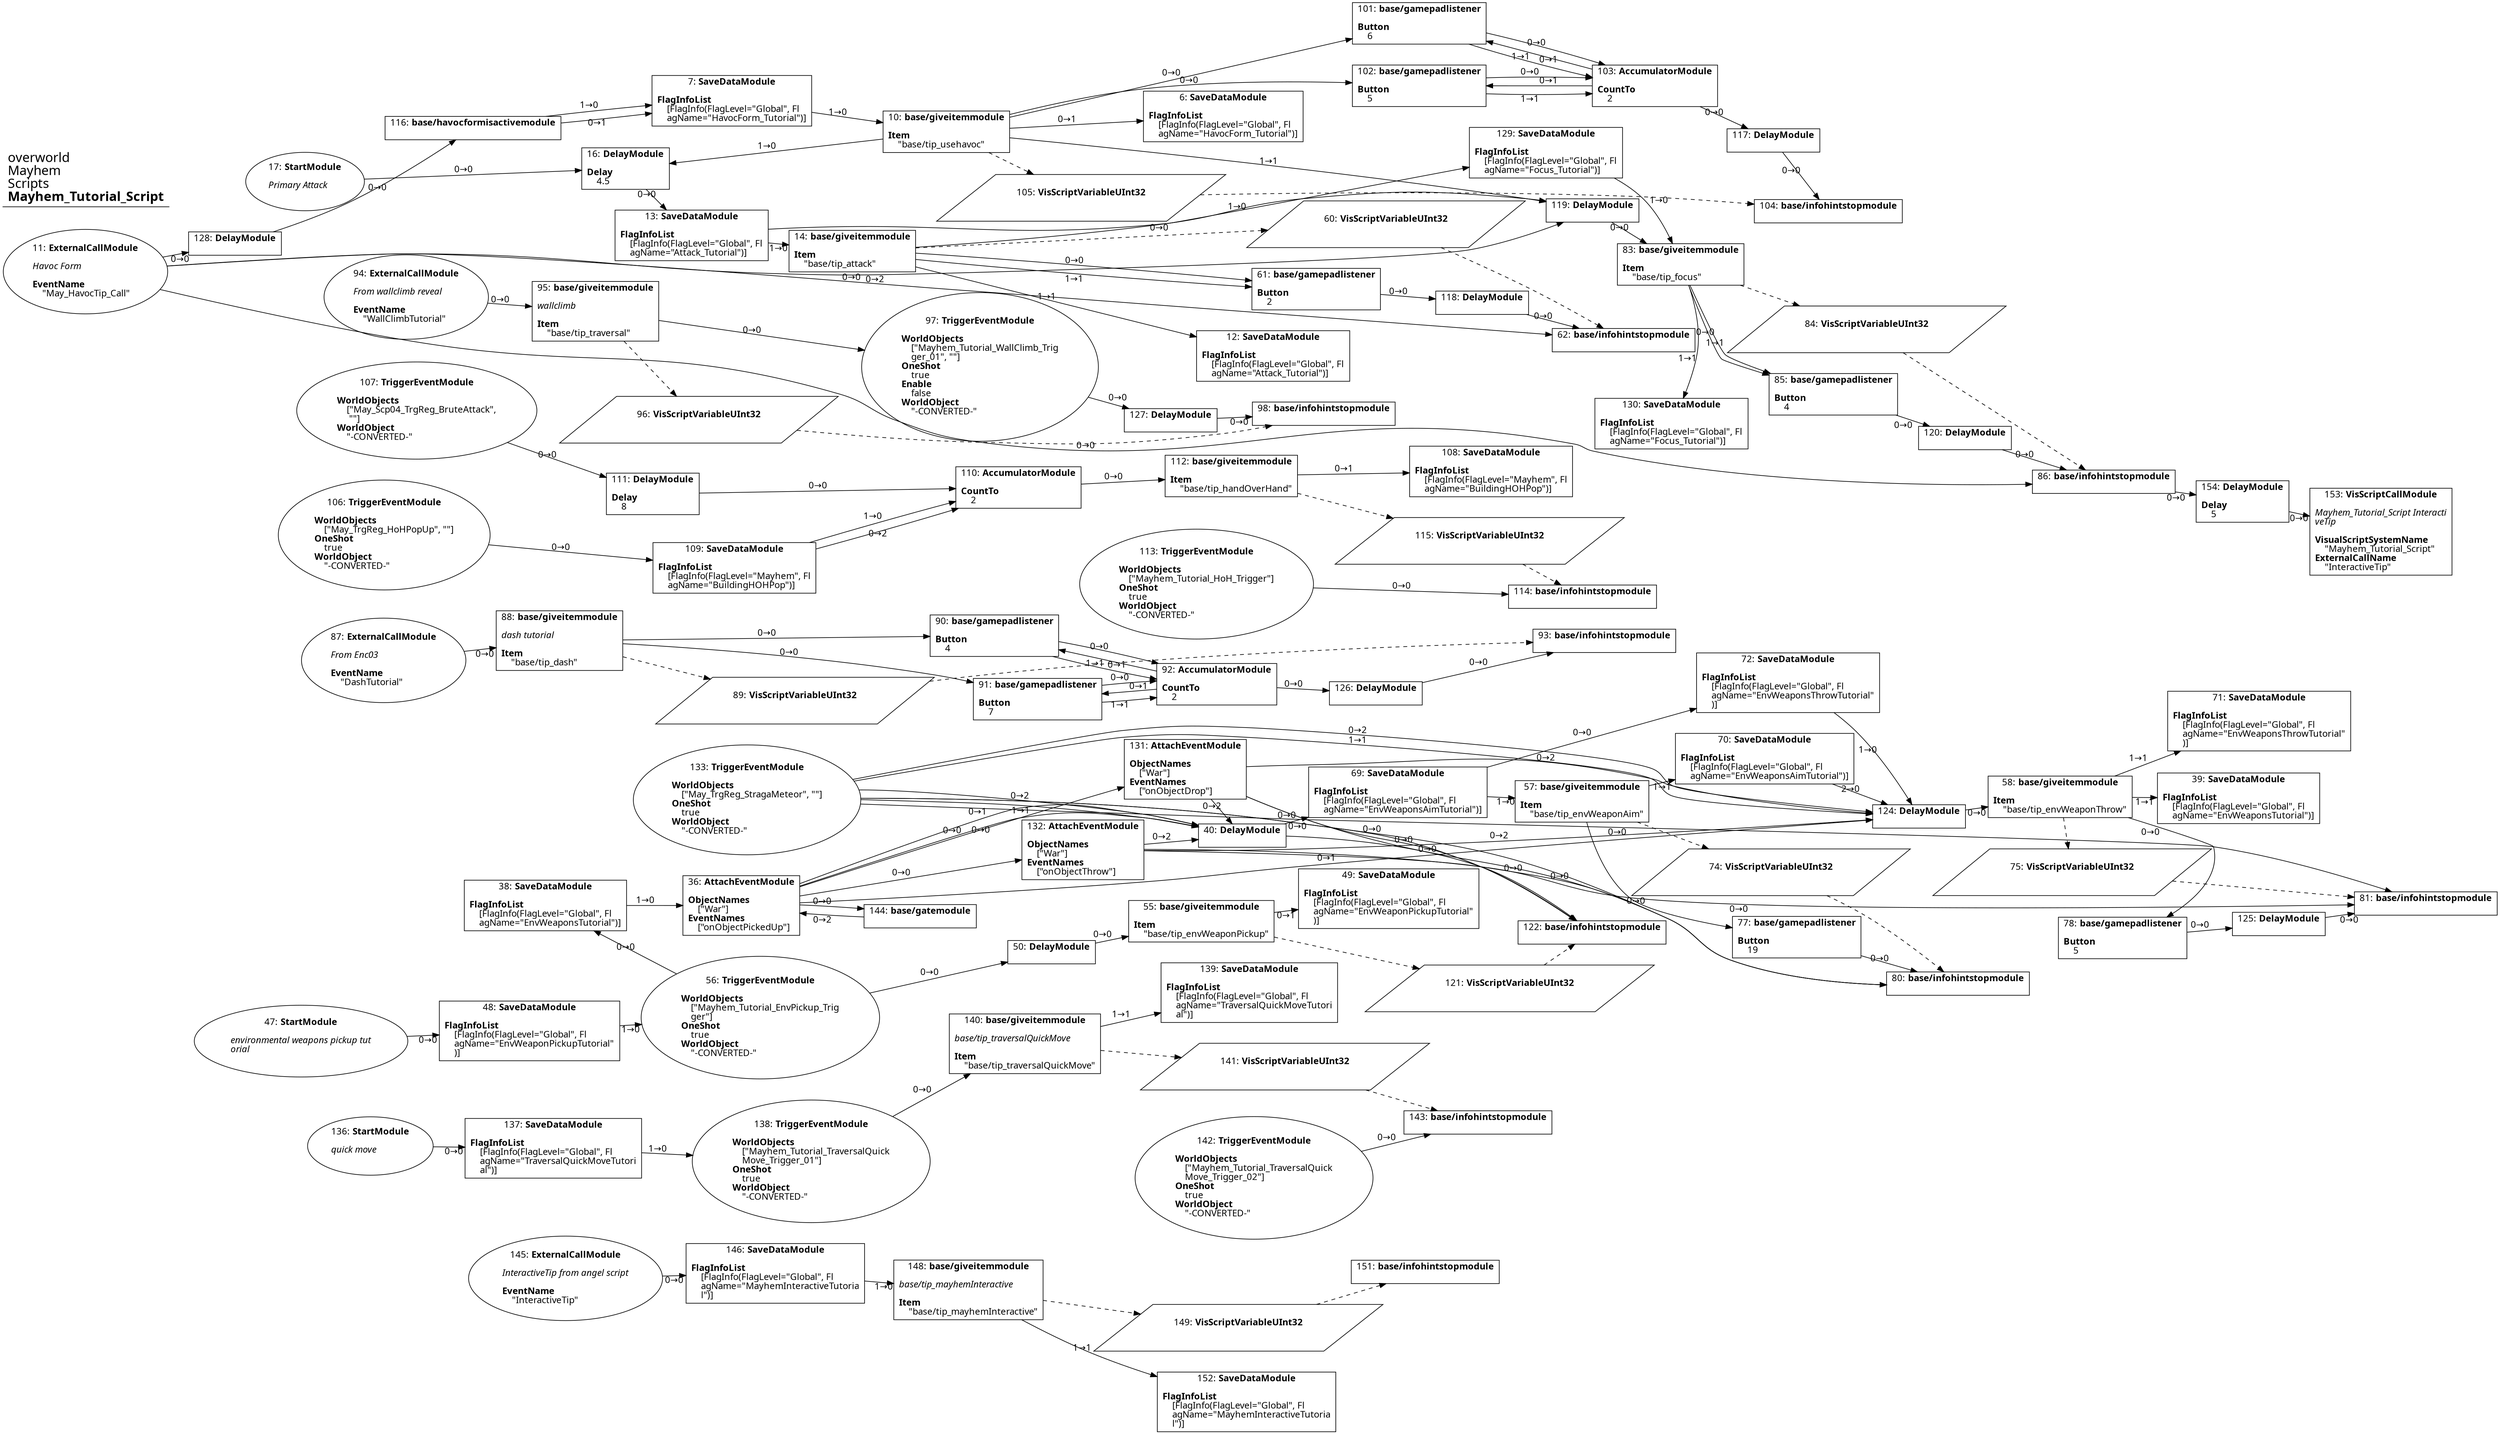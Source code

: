 digraph {
    layout = fdp;
    overlap = prism;
    sep = "+16";
    splines = spline;

    node [ shape = box ];

    graph [ fontname = "Segoe UI" ];
    node [ fontname = "Segoe UI" ];
    edge [ fontname = "Segoe UI" ];

    6 [ label = <6: <b>SaveDataModule</b><br/><br/><b>FlagInfoList</b><br align="left"/>    [FlagInfo(FlagLevel=&quot;Global&quot;, Fl<br align="left"/>    agName=&quot;HavocForm_Tutorial&quot;)]<br align="left"/>> ];
    6 [ pos = "0.703,-0.172!" ];

    7 [ label = <7: <b>SaveDataModule</b><br/><br/><b>FlagInfoList</b><br align="left"/>    [FlagInfo(FlagLevel=&quot;Global&quot;, Fl<br align="left"/>    agName=&quot;HavocForm_Tutorial&quot;)]<br align="left"/>> ];
    7 [ pos = "0.22200002,-0.172!" ];
    7 -> 10 [ label = "1→0" ];

    10 [ label = <10: <b>base/giveitemmodule</b><br/><br/><b>Item</b><br align="left"/>    &quot;base/tip_usehavoc&quot;<br align="left"/>> ];
    10 [ pos = "0.467,-0.19500001!" ];
    10 -> 6 [ label = "0→1" ];
    10 -> 101 [ label = "0→0" ];
    10 -> 102 [ label = "0→0" ];
    10 -> 119 [ label = "1→1" ];
    10 -> 16 [ label = "1→0" ];
    10 -> 105 [ style = dashed ];

    11 [ label = <11: <b>ExternalCallModule</b><br/><br/><i>Havoc Form<br align="left"/></i><br align="left"/><b>EventName</b><br align="left"/>    &quot;May_HavocTip_Call&quot;<br align="left"/>> ];
    11 [ shape = oval ]
    11 [ pos = "-0.53800005,-0.149!" ];
    11 -> 128 [ label = "0→0" ];
    11 -> 62 [ label = "0→0" ];
    11 -> 86 [ label = "0→0" ];
    11 -> 119 [ label = "0→2" ];

    12 [ label = <12: <b>SaveDataModule</b><br/><br/><b>FlagInfoList</b><br align="left"/>    [FlagInfo(FlagLevel=&quot;Global&quot;, Fl<br align="left"/>    agName=&quot;Attack_Tutorial&quot;)]<br align="left"/>> ];
    12 [ pos = "0.97700006,-0.81700003!" ];

    13 [ label = <13: <b>SaveDataModule</b><br/><br/><b>FlagInfoList</b><br align="left"/>    [FlagInfo(FlagLevel=&quot;Global&quot;, Fl<br align="left"/>    agName=&quot;Attack_Tutorial&quot;)]<br align="left"/>> ];
    13 [ pos = "0.33200002,-0.49100003!" ];
    13 -> 14 [ label = "1→0" ];
    13 -> 129 [ label = "0→0" ];

    14 [ label = <14: <b>base/giveitemmodule</b><br/><br/><b>Item</b><br align="left"/>    &quot;base/tip_attack&quot;<br align="left"/>> ];
    14 [ pos = "0.628,-0.51500005!" ];
    14 -> 61 [ label = "0→0" ];
    14 -> 61 [ label = "1→1" ];
    14 -> 119 [ label = "1→0" ];
    14 -> 12 [ label = "1→1" ];
    14 -> 60 [ style = dashed ];

    16 [ label = <16: <b>DelayModule</b><br/><br/><b>Delay</b><br align="left"/>    4.5<br align="left"/>> ];
    16 [ pos = "0.17400001,-0.492!" ];
    16 -> 13 [ label = "0→0" ];

    17 [ label = <17: <b>StartModule</b><br/><br/><i>Primary Attack<br align="left"/></i><br align="left"/>> ];
    17 [ shape = oval ]
    17 [ pos = "-0.010000001,-0.49100003!" ];
    17 -> 16 [ label = "0→0" ];

    36 [ label = <36: <b>AttachEventModule</b><br/><br/><b>ObjectNames</b><br align="left"/>    [&quot;War&quot;]<br align="left"/><b>EventNames</b><br align="left"/>    [&quot;onObjectPickedUp&quot;]<br align="left"/>> ];
    36 [ pos = "0.48900002,-2.913!" ];
    36 -> 131 [ label = "0→0" ];
    36 -> 132 [ label = "0→0" ];
    36 -> 40 [ label = "0→1" ];
    36 -> 124 [ label = "0→1" ];
    36 -> 40 [ label = "0→0" ];
    36 -> 144 [ label = "0→0" ];

    38 [ label = <38: <b>SaveDataModule</b><br/><br/><b>FlagInfoList</b><br align="left"/>    [FlagInfo(FlagLevel=&quot;Global&quot;, Fl<br align="left"/>    agName=&quot;EnvWeaponsTutorial&quot;)]<br align="left"/>> ];
    38 [ pos = "0.273,-2.89!" ];
    38 -> 36 [ label = "1→0" ];

    39 [ label = <39: <b>SaveDataModule</b><br/><br/><b>FlagInfoList</b><br align="left"/>    [FlagInfo(FlagLevel=&quot;Global&quot;, Fl<br align="left"/>    agName=&quot;EnvWeaponsTutorial&quot;)]<br align="left"/>> ];
    39 [ pos = "3.193,-2.982!" ];

    40 [ label = <40: <b>DelayModule</b><br/><br/>> ];
    40 [ pos = "1.3390001,-2.914!" ];
    40 -> 69 [ label = "0→0" ];
    40 -> 122 [ label = "0→0" ];

    47 [ label = <47: <b>StartModule</b><br/><br/><i>environmental weapons pickup tut<br align="left"/>orial<br align="left"/></i><br align="left"/>> ];
    47 [ shape = oval ]
    47 [ pos = "0.102000006,-3.107!" ];
    47 -> 48 [ label = "0→0" ];

    48 [ label = <48: <b>SaveDataModule</b><br/><br/><b>FlagInfoList</b><br align="left"/>    [FlagInfo(FlagLevel=&quot;Global&quot;, Fl<br align="left"/>    agName=&quot;EnvWeaponPickupTutorial&quot;<br align="left"/>    )]<br align="left"/>> ];
    48 [ pos = "0.291,-3.107!" ];
    48 -> 56 [ label = "1→0" ];

    49 [ label = <49: <b>SaveDataModule</b><br/><br/><b>FlagInfoList</b><br align="left"/>    [FlagInfo(FlagLevel=&quot;Global&quot;, Fl<br align="left"/>    agName=&quot;EnvWeaponPickupTutorial&quot;<br align="left"/>    )]<br align="left"/>> ];
    49 [ pos = "1.496,-3.104!" ];

    50 [ label = <50: <b>DelayModule</b><br/><br/>> ];
    50 [ pos = "1.1340001,-3.1290002!" ];
    50 -> 55 [ label = "0→0" ];

    55 [ label = <55: <b>base/giveitemmodule</b><br/><br/><b>Item</b><br align="left"/>    &quot;base/tip_envWeaponPickup&quot;<br align="left"/>> ];
    55 [ pos = "1.3110001,-3.1280003!" ];
    55 -> 49 [ label = "0→1" ];
    55 -> 121 [ style = dashed ];

    56 [ label = <56: <b>TriggerEventModule</b><br/><br/><b>WorldObjects</b><br align="left"/>    [&quot;Mayhem_Tutorial_EnvPickup_Trig<br align="left"/>    ger&quot;]<br align="left"/><b>OneShot</b><br align="left"/>    true<br align="left"/><b>WorldObject</b><br align="left"/>    &quot;-CONVERTED-&quot;<br align="left"/>> ];
    56 [ shape = oval ]
    56 [ pos = "0.50200003,-3.1290002!" ];
    56 -> 50 [ label = "0→0" ];
    56 -> 38 [ label = "0→0" ];

    57 [ label = <57: <b>base/giveitemmodule</b><br/><br/><b>Item</b><br align="left"/>    &quot;base/tip_envWeaponAim&quot;<br align="left"/>> ];
    57 [ pos = "2.1990001,-2.9580002!" ];
    57 -> 70 [ label = "1→1" ];
    57 -> 77 [ label = "0→0" ];
    57 -> 74 [ style = dashed ];

    58 [ label = <58: <b>base/giveitemmodule</b><br/><br/><b>Item</b><br align="left"/>    &quot;base/tip_envWeaponThrow&quot;<br align="left"/>> ];
    58 [ pos = "2.8490002,-3.0040002!" ];
    58 -> 39 [ label = "1→1" ];
    58 -> 71 [ label = "1→1" ];
    58 -> 78 [ label = "0→0" ];
    58 -> 75 [ style = dashed ];

    60 [ label = <60: <b>VisScriptVariableUInt32</b><br/><br/>> ];
    60 [ shape = parallelogram ]
    60 [ pos = "0.984,-0.58900005!" ];

    61 [ label = <61: <b>base/gamepadlistener</b><br/><br/><b>Button</b><br align="left"/>    2<br align="left"/>> ];
    61 [ pos = "0.96500003,-0.70000005!" ];
    61 -> 118 [ label = "0→0" ];

    62 [ label = <62: <b>base/infohintstopmodule</b><br/><br/>> ];
    62 [ pos = "1.381,-0.70000005!" ];
    60 -> 62 [ style = dashed ];

    69 [ label = <69: <b>SaveDataModule</b><br/><br/><b>FlagInfoList</b><br align="left"/>    [FlagInfo(FlagLevel=&quot;Global&quot;, Fl<br align="left"/>    agName=&quot;EnvWeaponsAimTutorial&quot;)]<br align="left"/>> ];
    69 [ pos = "1.5300001,-2.914!" ];
    69 -> 72 [ label = "0→0" ];
    69 -> 57 [ label = "1→0" ];

    70 [ label = <70: <b>SaveDataModule</b><br/><br/><b>FlagInfoList</b><br align="left"/>    [FlagInfo(FlagLevel=&quot;Global&quot;, Fl<br align="left"/>    agName=&quot;EnvWeaponsAimTutorial&quot;)]<br align="left"/>> ];
    70 [ pos = "2.4020002,-2.9350002!" ];
    70 -> 124 [ label = "2→0" ];

    71 [ label = <71: <b>SaveDataModule</b><br/><br/><b>FlagInfoList</b><br align="left"/>    [FlagInfo(FlagLevel=&quot;Global&quot;, Fl<br align="left"/>    agName=&quot;EnvWeaponsThrowTutorial&quot;<br align="left"/>    )]<br align="left"/>> ];
    71 [ pos = "3.236,-2.8190002!" ];

    72 [ label = <72: <b>SaveDataModule</b><br/><br/><b>FlagInfoList</b><br align="left"/>    [FlagInfo(FlagLevel=&quot;Global&quot;, Fl<br align="left"/>    agName=&quot;EnvWeaponsThrowTutorial&quot;<br align="left"/>    )]<br align="left"/>> ];
    72 [ pos = "2.4,-2.7600002!" ];
    72 -> 124 [ label = "1→0" ];

    74 [ label = <74: <b>VisScriptVariableUInt32</b><br/><br/>> ];
    74 [ shape = parallelogram ]
    74 [ pos = "2.3720002,-3.1330001!" ];

    75 [ label = <75: <b>VisScriptVariableUInt32</b><br/><br/>> ];
    75 [ shape = parallelogram ]
    75 [ pos = "3.0470002,-3.153!" ];

    77 [ label = <77: <b>base/gamepadlistener</b><br/><br/><b>Button</b><br align="left"/>    19<br align="left"/>> ];
    77 [ pos = "2.446,-3.2370002!" ];
    77 -> 80 [ label = "0→0" ];

    78 [ label = <78: <b>base/gamepadlistener</b><br/><br/><b>Button</b><br align="left"/>    5<br align="left"/>> ];
    78 [ pos = "3.121,-3.233!" ];
    78 -> 125 [ label = "0→0" ];

    80 [ label = <80: <b>base/infohintstopmodule</b><br/><br/>> ];
    80 [ pos = "2.7810001,-3.3650002!" ];
    74 -> 80 [ style = dashed ];

    81 [ label = <81: <b>base/infohintstopmodule</b><br/><br/>> ];
    81 [ pos = "3.6320002,-3.232!" ];
    75 -> 81 [ style = dashed ];

    83 [ label = <83: <b>base/giveitemmodule</b><br/><br/><b>Item</b><br align="left"/>    &quot;base/tip_focus&quot;<br align="left"/>> ];
    83 [ pos = "1.4130001,-0.53800005!" ];
    83 -> 85 [ label = "0→0" ];
    83 -> 85 [ label = "1→1" ];
    83 -> 130 [ label = "1→1" ];
    83 -> 84 [ style = dashed ];

    84 [ label = <84: <b>VisScriptVariableUInt32</b><br/><br/>> ];
    84 [ shape = parallelogram ]
    84 [ pos = "1.769,-0.61200005!" ];

    85 [ label = <85: <b>base/gamepadlistener</b><br/><br/><b>Button</b><br align="left"/>    4<br align="left"/>> ];
    85 [ pos = "1.7500001,-0.72300005!" ];
    85 -> 120 [ label = "0→0" ];

    86 [ label = <86: <b>base/infohintstopmodule</b><br/><br/>> ];
    86 [ pos = "2.2340002,-0.72300005!" ];
    86 -> 154 [ label = "0→0" ];
    84 -> 86 [ style = dashed ];

    87 [ label = <87: <b>ExternalCallModule</b><br/><br/><i>From Enc03<br align="left"/></i><br align="left"/><b>EventName</b><br align="left"/>    &quot;DashTutorial&quot;<br align="left"/>> ];
    87 [ shape = oval ]
    87 [ pos = "0.21100001,-1.9740001!" ];
    87 -> 88 [ label = "0→0" ];

    88 [ label = <88: <b>base/giveitemmodule</b><br/><br/><i>dash tutorial<br align="left"/></i><br align="left"/><b>Item</b><br align="left"/>    &quot;base/tip_dash&quot;<br align="left"/>> ];
    88 [ pos = "0.43800002,-1.973!" ];
    88 -> 90 [ label = "0→0" ];
    88 -> 91 [ label = "0→0" ];
    88 -> 89 [ style = dashed ];

    89 [ label = <89: <b>VisScriptVariableUInt32</b><br/><br/>> ];
    89 [ shape = parallelogram ]
    89 [ pos = "0.6,-2.0470002!" ];

    90 [ label = <90: <b>base/gamepadlistener</b><br/><br/><b>Button</b><br align="left"/>    4<br align="left"/>> ];
    90 [ pos = "0.82400006,-1.922!" ];
    90 -> 92 [ label = "0→0" ];
    90 -> 92 [ label = "1→1" ];

    91 [ label = <91: <b>base/gamepadlistener</b><br/><br/><b>Button</b><br align="left"/>    7<br align="left"/>> ];
    91 [ pos = "0.82600003,-2.035!" ];
    91 -> 92 [ label = "0→0" ];
    91 -> 92 [ label = "1→1" ];

    92 [ label = <92: <b>AccumulatorModule</b><br/><br/><b>CountTo</b><br align="left"/>    2<br align="left"/>> ];
    92 [ pos = "1.1010001,-1.9890001!" ];
    92 -> 90 [ label = "0→1" ];
    92 -> 91 [ label = "0→1" ];
    92 -> 126 [ label = "0→0" ];

    93 [ label = <93: <b>base/infohintstopmodule</b><br/><br/>> ];
    93 [ pos = "1.5680001,-2.226!" ];
    89 -> 93 [ style = dashed ];

    94 [ label = <94: <b>ExternalCallModule</b><br/><br/><i>From wallclimb reveal<br align="left"/></i><br align="left"/><b>EventName</b><br align="left"/>    &quot;WallClimbTutorial&quot;<br align="left"/>> ];
    94 [ shape = oval ]
    94 [ pos = "0.141,-1.1880001!" ];
    94 -> 95 [ label = "0→0" ];

    95 [ label = <95: <b>base/giveitemmodule</b><br/><br/><i>wallclimb<br align="left"/></i><br align="left"/><b>Item</b><br align="left"/>    &quot;base/tip_traversal&quot;<br align="left"/>> ];
    95 [ pos = "0.397,-1.1880001!" ];
    95 -> 97 [ label = "0→0" ];
    95 -> 96 [ style = dashed ];

    96 [ label = <96: <b>VisScriptVariableUInt32</b><br/><br/>> ];
    96 [ shape = parallelogram ]
    96 [ pos = "0.563,-1.261!" ];

    97 [ label = <97: <b>TriggerEventModule</b><br/><br/><b>WorldObjects</b><br align="left"/>    [&quot;Mayhem_Tutorial_WallClimb_Trig<br align="left"/>    ger_01&quot;, &quot;&quot;]<br align="left"/><b>OneShot</b><br align="left"/>    true<br align="left"/><b>Enable</b><br align="left"/>    false<br align="left"/><b>WorldObject</b><br align="left"/>    &quot;-CONVERTED-&quot;<br align="left"/>> ];
    97 [ shape = oval ]
    97 [ pos = "0.71300006,-1.1850001!" ];
    97 -> 127 [ label = "0→0" ];

    98 [ label = <98: <b>base/infohintstopmodule</b><br/><br/>> ];
    98 [ pos = "1.1650001,-1.1860001!" ];
    96 -> 98 [ style = dashed ];

    101 [ label = <101: <b>base/gamepadlistener</b><br/><br/><b>Button</b><br align="left"/>    6<br align="left"/>> ];
    101 [ pos = "0.934,0.027!" ];
    101 -> 103 [ label = "0→0" ];
    101 -> 103 [ label = "1→1" ];

    102 [ label = <102: <b>base/gamepadlistener</b><br/><br/><b>Button</b><br align="left"/>    5<br align="left"/>> ];
    102 [ pos = "0.93600005,-0.086!" ];
    102 -> 103 [ label = "0→0" ];
    102 -> 103 [ label = "1→1" ];

    103 [ label = <103: <b>AccumulatorModule</b><br/><br/><b>CountTo</b><br align="left"/>    2<br align="left"/>> ];
    103 [ pos = "1.2110001,-0.040000003!" ];
    103 -> 101 [ label = "0→1" ];
    103 -> 102 [ label = "0→1" ];
    103 -> 117 [ label = "0→0" ];

    104 [ label = <104: <b>base/infohintstopmodule</b><br/><br/>> ];
    104 [ pos = "1.6610001,-0.27100003!" ];
    105 -> 104 [ style = dashed ];

    105 [ label = <105: <b>VisScriptVariableUInt32</b><br/><br/>> ];
    105 [ shape = parallelogram ]
    105 [ pos = "0.63900006,-0.321!" ];

    106 [ label = <106: <b>TriggerEventModule</b><br/><br/><b>WorldObjects</b><br align="left"/>    [&quot;May_TrgReg_HoHPopUp&quot;, &quot;&quot;]<br align="left"/><b>OneShot</b><br align="left"/>    true<br align="left"/><b>WorldObject</b><br align="left"/>    &quot;-CONVERTED-&quot;<br align="left"/>> ];
    106 [ shape = oval ]
    106 [ pos = "0.18800001,-1.6630001!" ];
    106 -> 109 [ label = "0→0" ];

    107 [ label = <107: <b>TriggerEventModule</b><br/><br/><b>WorldObjects</b><br align="left"/>    [&quot;May_Scp04_TrgReg_BruteAttack&quot;,<br align="left"/>     &quot;&quot;]<br align="left"/><b>WorldObject</b><br align="left"/>    &quot;-CONVERTED-&quot;<br align="left"/>> ];
    107 [ shape = oval ]
    107 [ pos = "0.17500001,-1.429!" ];
    107 -> 111 [ label = "0→0" ];

    108 [ label = <108: <b>SaveDataModule</b><br/><br/><b>FlagInfoList</b><br align="left"/>    [FlagInfo(FlagLevel=&quot;Mayhem&quot;, Fl<br align="left"/>    agName=&quot;BuildingHOHPop&quot;)]<br align="left"/>> ];
    108 [ pos = "1.264,-1.4020001!" ];

    109 [ label = <109: <b>SaveDataModule</b><br/><br/><b>FlagInfoList</b><br align="left"/>    [FlagInfo(FlagLevel=&quot;Mayhem&quot;, Fl<br align="left"/>    agName=&quot;BuildingHOHPop&quot;)]<br align="left"/>> ];
    109 [ pos = "0.51100004,-1.6620001!" ];
    109 -> 110 [ label = "1→0" ];
    109 -> 110 [ label = "0→2" ];

    110 [ label = <110: <b>AccumulatorModule</b><br/><br/><b>CountTo</b><br align="left"/>    2<br align="left"/>> ];
    110 [ pos = "0.786,-1.4250001!" ];
    110 -> 112 [ label = "0→0" ];

    111 [ label = <111: <b>DelayModule</b><br/><br/><b>Delay</b><br align="left"/>    8<br align="left"/>> ];
    111 [ pos = "0.483,-1.4350001!" ];
    111 -> 110 [ label = "0→0" ];

    112 [ label = <112: <b>base/giveitemmodule</b><br/><br/><b>Item</b><br align="left"/>    &quot;base/tip_handOverHand&quot;<br align="left"/>> ];
    112 [ pos = "1.042,-1.4250001!" ];
    112 -> 108 [ label = "0→1" ];
    112 -> 115 [ style = dashed ];

    113 [ label = <113: <b>TriggerEventModule</b><br/><br/><b>WorldObjects</b><br align="left"/>    [&quot;Mayhem_Tutorial_HoH_Trigger&quot;]<br align="left"/><b>OneShot</b><br align="left"/>    true<br align="left"/><b>WorldObject</b><br align="left"/>    &quot;-CONVERTED-&quot;<br align="left"/>> ];
    113 [ shape = oval ]
    113 [ pos = "1.0710001,-1.641!" ];
    113 -> 114 [ label = "0→0" ];

    114 [ label = <114: <b>base/infohintstopmodule</b><br/><br/>> ];
    114 [ pos = "1.4250001,-1.641!" ];
    115 -> 114 [ style = dashed ];

    115 [ label = <115: <b>VisScriptVariableUInt32</b><br/><br/>> ];
    115 [ shape = parallelogram ]
    115 [ pos = "1.24,-1.565!" ];

    116 [ label = <116: <b>base/havocformisactivemodule</b><br/><br/>> ];
    116 [ pos = "-0.047000002,-0.149!" ];
    116 -> 7 [ label = "1→0" ];
    116 -> 7 [ label = "0→1" ];

    117 [ label = <117: <b>DelayModule</b><br/><br/>> ];
    117 [ pos = "1.4560001,-0.14!" ];
    117 -> 104 [ label = "0→0" ];

    118 [ label = <118: <b>DelayModule</b><br/><br/>> ];
    118 [ pos = "1.197,-0.69900006!" ];
    118 -> 62 [ label = "0→0" ];

    119 [ label = <119: <b>DelayModule</b><br/><br/>> ];
    119 [ pos = "1.182,-0.49!" ];
    119 -> 83 [ label = "0→0" ];

    120 [ label = <120: <b>DelayModule</b><br/><br/>> ];
    120 [ pos = "2.02,-0.72400004!" ];
    120 -> 86 [ label = "0→0" ];

    121 [ label = <121: <b>VisScriptVariableUInt32</b><br/><br/>> ];
    121 [ shape = parallelogram ]
    121 [ pos = "1.4900001,-3.3730001!" ];

    122 [ label = <122: <b>base/infohintstopmodule</b><br/><br/>> ];
    122 [ pos = "1.6620001,-3.321!" ];
    121 -> 122 [ style = dashed ];

    124 [ label = <124: <b>DelayModule</b><br/><br/>> ];
    124 [ pos = "2.637,-3.0040002!" ];
    124 -> 58 [ label = "0→0" ];

    125 [ label = <125: <b>DelayModule</b><br/><br/>> ];
    125 [ pos = "3.3790002,-3.232!" ];
    125 -> 81 [ label = "0→0" ];

    126 [ label = <126: <b>DelayModule</b><br/><br/>> ];
    126 [ pos = "1.378,-2.226!" ];
    126 -> 93 [ label = "0→0" ];

    127 [ label = <127: <b>DelayModule</b><br/><br/>> ];
    127 [ pos = "0.97400004,-1.1850001!" ];
    127 -> 98 [ label = "0→0" ];

    128 [ label = <128: <b>DelayModule</b><br/><br/>> ];
    128 [ pos = "-0.257,-0.149!" ];
    128 -> 116 [ label = "0→0" ];

    129 [ label = <129: <b>SaveDataModule</b><br/><br/><b>FlagInfoList</b><br align="left"/>    [FlagInfo(FlagLevel=&quot;Global&quot;, Fl<br align="left"/>    agName=&quot;Focus_Tutorial&quot;)]<br align="left"/>> ];
    129 [ pos = "1.1680001,-0.349!" ];
    129 -> 83 [ label = "1→0" ];

    130 [ label = <130: <b>SaveDataModule</b><br/><br/><b>FlagInfoList</b><br align="left"/>    [FlagInfo(FlagLevel=&quot;Global&quot;, Fl<br align="left"/>    agName=&quot;Focus_Tutorial&quot;)]<br align="left"/>> ];
    130 [ pos = "1.5740001,-0.80100006!" ];

    131 [ label = <131: <b>AttachEventModule</b><br/><br/><b>ObjectNames</b><br align="left"/>    [&quot;War&quot;]<br align="left"/><b>EventNames</b><br align="left"/>    [&quot;onObjectDrop&quot;]<br align="left"/>> ];
    131 [ pos = "1.067,-2.5660002!" ];
    131 -> 40 [ label = "0→2" ];
    131 -> 124 [ label = "0→2" ];
    131 -> 122 [ label = "0→0" ];
    131 -> 80 [ label = "0→0" ];

    132 [ label = <132: <b>AttachEventModule</b><br/><br/><b>ObjectNames</b><br align="left"/>    [&quot;War&quot;]<br align="left"/><b>EventNames</b><br align="left"/>    [&quot;onObjectThrow&quot;]<br align="left"/>> ];
    132 [ pos = "1.07,-2.7!" ];
    132 -> 40 [ label = "0→2" ];
    132 -> 124 [ label = "0→2" ];
    132 -> 80 [ label = "0→0" ];
    132 -> 81 [ label = "0→0" ];

    133 [ label = <133: <b>TriggerEventModule</b><br/><br/><b>WorldObjects</b><br align="left"/>    [&quot;May_TrgReg_StragaMeteor&quot;, &quot;&quot;]<br align="left"/><b>OneShot</b><br align="left"/>    true<br align="left"/><b>WorldObject</b><br align="left"/>    &quot;-CONVERTED-&quot;<br align="left"/>> ];
    133 [ shape = oval ]
    133 [ pos = "0.507,-2.6720002!" ];
    133 -> 40 [ label = "0→2" ];
    133 -> 40 [ label = "1→1" ];
    133 -> 124 [ label = "0→2" ];
    133 -> 124 [ label = "1→1" ];
    133 -> 122 [ label = "0→0" ];
    133 -> 80 [ label = "0→0" ];
    133 -> 81 [ label = "0→0" ];

    136 [ label = <136: <b>StartModule</b><br/><br/><i>quick move<br align="left"/></i><br align="left"/>> ];
    136 [ shape = oval ]
    136 [ pos = "0.034,-3.3190002!" ];
    136 -> 137 [ label = "0→0" ];

    137 [ label = <137: <b>SaveDataModule</b><br/><br/><b>FlagInfoList</b><br align="left"/>    [FlagInfo(FlagLevel=&quot;Global&quot;, Fl<br align="left"/>    agName=&quot;TraversalQuickMoveTutori<br align="left"/>    al&quot;)]<br align="left"/>> ];
    137 [ pos = "0.305,-3.328!" ];
    137 -> 138 [ label = "1→0" ];

    138 [ label = <138: <b>TriggerEventModule</b><br/><br/><b>WorldObjects</b><br align="left"/>    [&quot;Mayhem_Tutorial_TraversalQuick<br align="left"/>    Move_Trigger_01&quot;]<br align="left"/><b>OneShot</b><br align="left"/>    true<br align="left"/><b>WorldObject</b><br align="left"/>    &quot;-CONVERTED-&quot;<br align="left"/>> ];
    138 [ shape = oval ]
    138 [ pos = "0.517,-3.351!" ];
    138 -> 140 [ label = "0→0" ];

    139 [ label = <139: <b>SaveDataModule</b><br/><br/><b>FlagInfoList</b><br align="left"/>    [FlagInfo(FlagLevel=&quot;Global&quot;, Fl<br align="left"/>    agName=&quot;TraversalQuickMoveTutori<br align="left"/>    al&quot;)]<br align="left"/>> ];
    139 [ pos = "1.105,-3.351!" ];

    140 [ label = <140: <b>base/giveitemmodule</b><br/><br/><i>base/tip_traversalQuickMove<br align="left"/></i><br align="left"/><b>Item</b><br align="left"/>    &quot;base/tip_traversalQuickMove&quot;<br align="left"/>> ];
    140 [ pos = "0.768,-3.351!" ];
    140 -> 139 [ label = "1→1" ];
    140 -> 141 [ style = dashed ];

    141 [ label = <141: <b>VisScriptVariableUInt32</b><br/><br/>> ];
    141 [ shape = parallelogram ]
    141 [ pos = "0.92700005,-3.4250002!" ];

    142 [ label = <142: <b>TriggerEventModule</b><br/><br/><b>WorldObjects</b><br align="left"/>    [&quot;Mayhem_Tutorial_TraversalQuick<br align="left"/>    Move_Trigger_02&quot;]<br align="left"/><b>OneShot</b><br align="left"/>    true<br align="left"/><b>WorldObject</b><br align="left"/>    &quot;-CONVERTED-&quot;<br align="left"/>> ];
    142 [ shape = oval ]
    142 [ pos = "0.892,-3.5080001!" ];
    142 -> 143 [ label = "0→0" ];

    143 [ label = <143: <b>base/infohintstopmodule</b><br/><br/>> ];
    143 [ pos = "1.154,-3.5080001!" ];
    141 -> 143 [ style = dashed ];

    144 [ label = <144: <b>base/gatemodule</b><br/><br/>> ];
    144 [ pos = "0.749,-2.999!" ];
    144 -> 36 [ label = "0→2" ];

    145 [ label = <145: <b>ExternalCallModule</b><br/><br/><i>InteractiveTip from angel script<br align="left"/></i><br align="left"/><b>EventName</b><br align="left"/>    &quot;InteractiveTip&quot;<br align="left"/>> ];
    145 [ shape = oval ]
    145 [ pos = "0.11000001,-3.7670002!" ];
    145 -> 146 [ label = "0→0" ];

    146 [ label = <146: <b>SaveDataModule</b><br/><br/><b>FlagInfoList</b><br align="left"/>    [FlagInfo(FlagLevel=&quot;Global&quot;, Fl<br align="left"/>    agName=&quot;MayhemInteractiveTutoria<br align="left"/>    l&quot;)]<br align="left"/>> ];
    146 [ pos = "0.35000002,-3.7690003!" ];
    146 -> 148 [ label = "1→0" ];

    148 [ label = <148: <b>base/giveitemmodule</b><br/><br/><i>base/tip_mayhemInteractive<br align="left"/></i><br align="left"/><b>Item</b><br align="left"/>    &quot;base/tip_mayhemInteractive&quot;<br align="left"/>> ];
    148 [ pos = "0.57500005,-3.7920003!" ];
    148 -> 152 [ label = "1→1" ];
    148 -> 149 [ style = dashed ];

    149 [ label = <149: <b>VisScriptVariableUInt32</b><br/><br/>> ];
    149 [ shape = parallelogram ]
    149 [ pos = "0.757,-3.8660002!" ];

    151 [ label = <151: <b>base/infohintstopmodule</b><br/><br/>> ];
    151 [ pos = "0.93000007,-3.8140001!" ];
    149 -> 151 [ style = dashed ];

    152 [ label = <152: <b>SaveDataModule</b><br/><br/><b>FlagInfoList</b><br align="left"/>    [FlagInfo(FlagLevel=&quot;Global&quot;, Fl<br align="left"/>    agName=&quot;MayhemInteractiveTutoria<br align="left"/>    l&quot;)]<br align="left"/>> ];
    152 [ pos = "0.77000004,-3.9400003!" ];

    153 [ label = <153: <b>VisScriptCallModule</b><br/><br/><i>Mayhem_Tutorial_Script Interacti<br align="left"/>veTip<br align="left"/></i><br align="left"/><b>VisualScriptSystemName</b><br align="left"/>    &quot;Mayhem_Tutorial_Script&quot;<br align="left"/><b>ExternalCallName</b><br align="left"/>    &quot;InteractiveTip&quot;<br align="left"/>> ];
    153 [ pos = "2.582,-0.74200004!" ];

    154 [ label = <154: <b>DelayModule</b><br/><br/><b>Delay</b><br align="left"/>    5<br align="left"/>> ];
    154 [ pos = "2.404,-0.72400004!" ];
    154 -> 153 [ label = "0→0" ];

    title [ pos = "-0.53900003,0.028!" ];
    title [ shape = underline ];
    title [ label = <<font point-size="20">overworld<br align="left"/>Mayhem<br align="left"/>Scripts<br align="left"/><b>Mayhem_Tutorial_Script</b><br align="left"/></font>> ];
}
